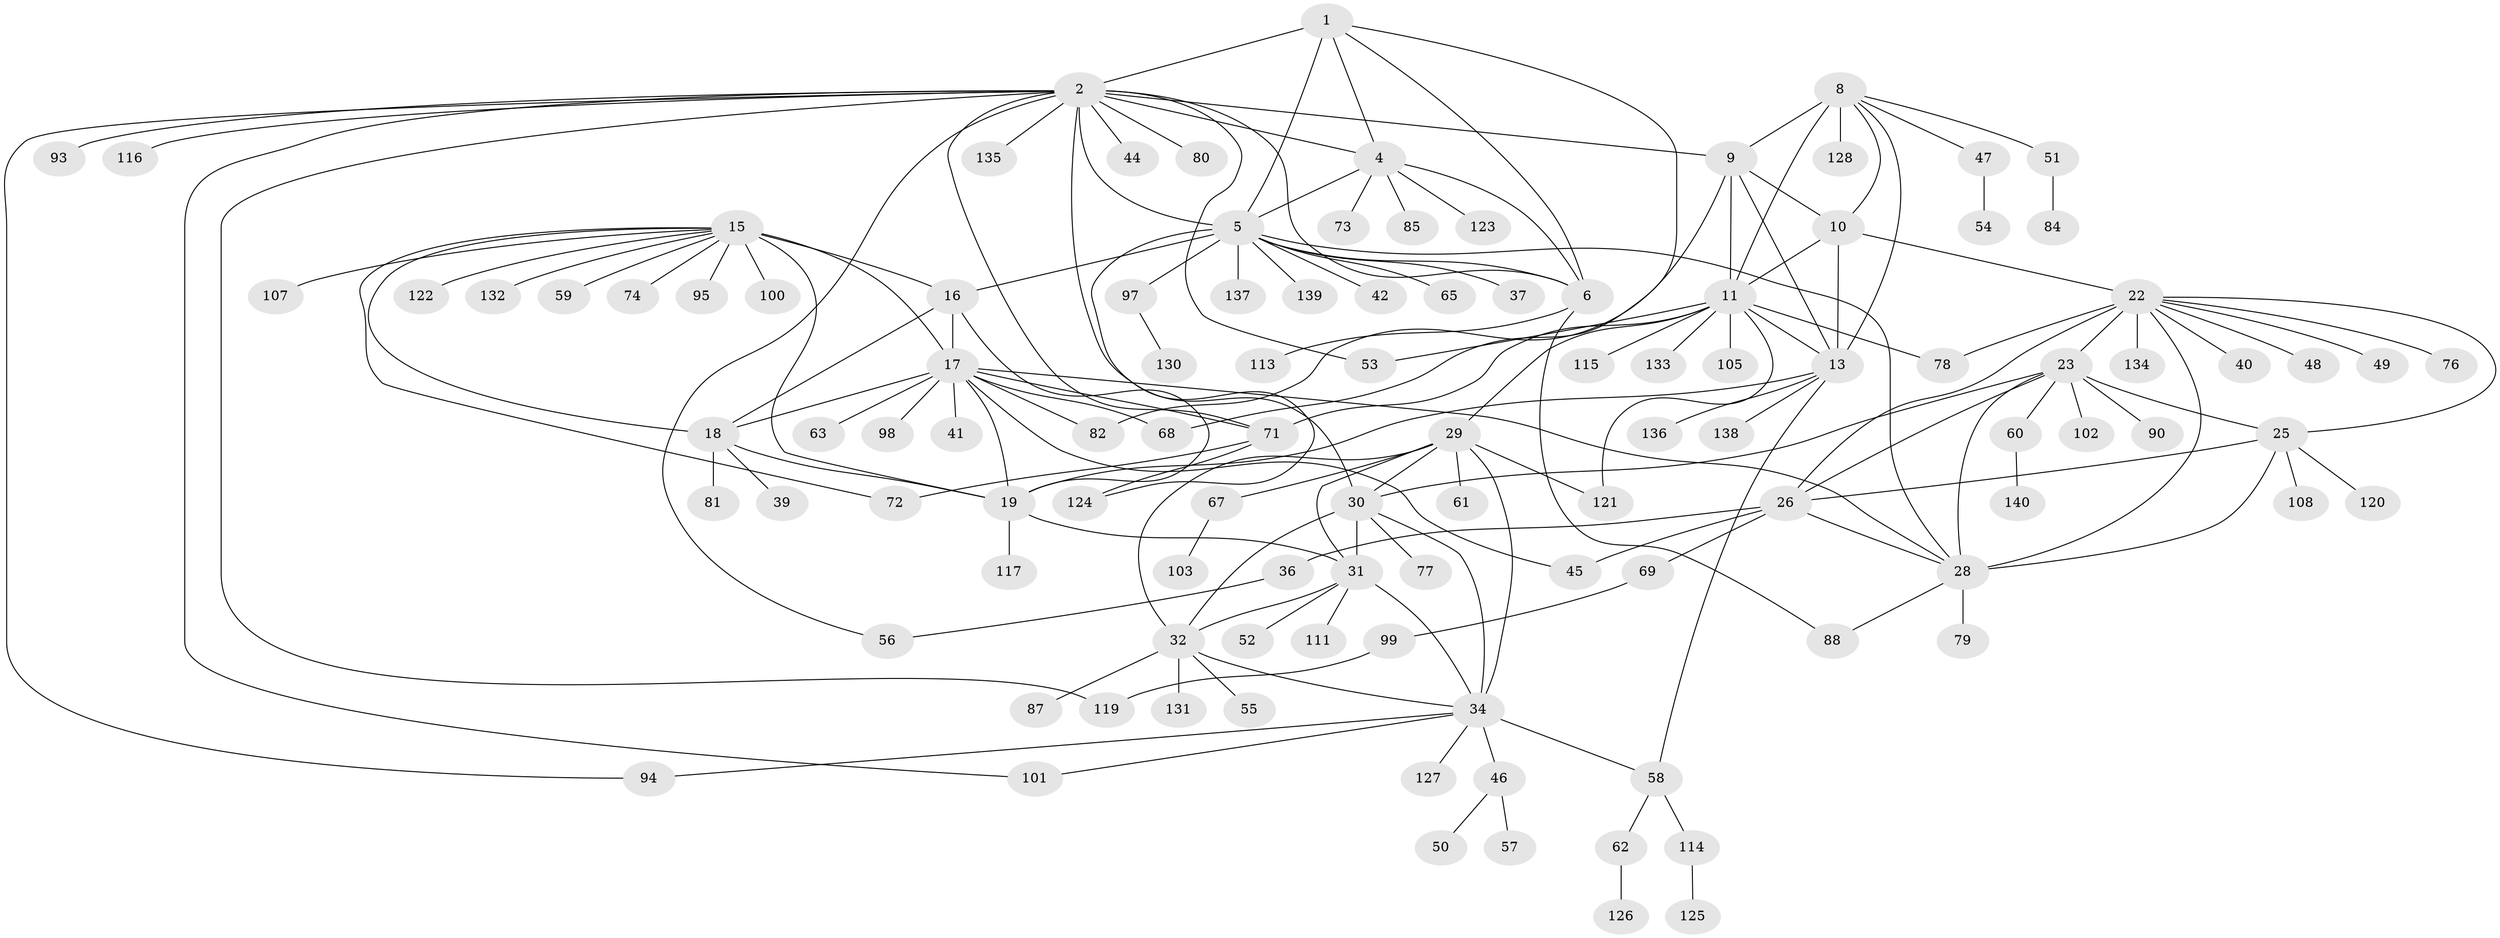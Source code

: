 // original degree distribution, {8: 0.03571428571428571, 13: 0.014285714285714285, 12: 0.02142857142857143, 10: 0.05714285714285714, 9: 0.06428571428571428, 7: 0.02857142857142857, 6: 0.014285714285714285, 11: 0.014285714285714285, 2: 0.18571428571428572, 1: 0.5142857142857142, 3: 0.03571428571428571, 4: 0.014285714285714285}
// Generated by graph-tools (version 1.1) at 2025/11/02/27/25 16:11:29]
// undirected, 111 vertices, 162 edges
graph export_dot {
graph [start="1"]
  node [color=gray90,style=filled];
  1 [super="+38"];
  2 [super="+3"];
  4 [super="+118"];
  5 [super="+7"];
  6 [super="+89"];
  8 [super="+12"];
  9;
  10;
  11 [super="+14"];
  13 [super="+106"];
  15 [super="+20"];
  16 [super="+43"];
  17 [super="+21"];
  18 [super="+129"];
  19 [super="+83"];
  22 [super="+27"];
  23 [super="+24"];
  25 [super="+109"];
  26 [super="+64"];
  28 [super="+104"];
  29;
  30 [super="+33"];
  31 [super="+96"];
  32 [super="+70"];
  34 [super="+35"];
  36;
  37;
  39;
  40;
  41;
  42;
  44;
  45;
  46;
  47;
  48;
  49;
  50;
  51;
  52;
  53;
  54;
  55;
  56 [super="+66"];
  57;
  58;
  59;
  60;
  61;
  62 [super="+110"];
  63;
  65;
  67 [super="+92"];
  68;
  69;
  71 [super="+75"];
  72;
  73;
  74 [super="+91"];
  76;
  77;
  78;
  79;
  80;
  81 [super="+86"];
  82;
  84;
  85;
  87;
  88;
  90;
  93;
  94;
  95;
  97 [super="+112"];
  98;
  99;
  100;
  101;
  102;
  103;
  105;
  107;
  108;
  111;
  113;
  114;
  115;
  116;
  117;
  119;
  120;
  121;
  122;
  123;
  124;
  125;
  126;
  127;
  128;
  130;
  131;
  132;
  133;
  134;
  135;
  136;
  137;
  138;
  139;
  140;
  1 -- 2 [weight=2];
  1 -- 4;
  1 -- 5 [weight=2];
  1 -- 6;
  1 -- 68;
  2 -- 4 [weight=2];
  2 -- 5 [weight=4];
  2 -- 6 [weight=2];
  2 -- 53;
  2 -- 71;
  2 -- 80;
  2 -- 101;
  2 -- 116;
  2 -- 119;
  2 -- 135;
  2 -- 9;
  2 -- 44;
  2 -- 56;
  2 -- 93;
  2 -- 94;
  2 -- 30;
  4 -- 5 [weight=2];
  4 -- 6;
  4 -- 73;
  4 -- 85;
  4 -- 123;
  5 -- 6 [weight=2];
  5 -- 16;
  5 -- 37;
  5 -- 42;
  5 -- 65;
  5 -- 97;
  5 -- 137;
  5 -- 139;
  5 -- 124;
  5 -- 28;
  6 -- 88;
  6 -- 113;
  8 -- 9 [weight=2];
  8 -- 10 [weight=2];
  8 -- 11 [weight=4];
  8 -- 13 [weight=2];
  8 -- 47;
  8 -- 51;
  8 -- 128;
  9 -- 10;
  9 -- 11 [weight=2];
  9 -- 13;
  9 -- 82;
  10 -- 11 [weight=2];
  10 -- 13;
  10 -- 22;
  11 -- 13 [weight=2];
  11 -- 29;
  11 -- 53;
  11 -- 71;
  11 -- 78;
  11 -- 105;
  11 -- 115;
  11 -- 121;
  11 -- 133;
  13 -- 19;
  13 -- 136;
  13 -- 58;
  13 -- 138;
  15 -- 16 [weight=2];
  15 -- 17 [weight=4];
  15 -- 18 [weight=2];
  15 -- 19 [weight=2];
  15 -- 59;
  15 -- 72;
  15 -- 95;
  15 -- 122;
  15 -- 132;
  15 -- 100;
  15 -- 74;
  15 -- 107;
  16 -- 17 [weight=2];
  16 -- 18;
  16 -- 19;
  17 -- 18 [weight=2];
  17 -- 19 [weight=2];
  17 -- 28;
  17 -- 45;
  17 -- 63;
  17 -- 68;
  17 -- 82;
  17 -- 71;
  17 -- 98;
  17 -- 41;
  18 -- 19;
  18 -- 39;
  18 -- 81;
  19 -- 31;
  19 -- 117;
  22 -- 23 [weight=4];
  22 -- 25 [weight=2];
  22 -- 26 [weight=2];
  22 -- 28 [weight=2];
  22 -- 40;
  22 -- 134;
  22 -- 76;
  22 -- 78;
  22 -- 48;
  22 -- 49;
  23 -- 25 [weight=2];
  23 -- 26 [weight=2];
  23 -- 28 [weight=2];
  23 -- 102;
  23 -- 90;
  23 -- 60;
  23 -- 30;
  25 -- 26;
  25 -- 28;
  25 -- 108;
  25 -- 120;
  26 -- 28;
  26 -- 36;
  26 -- 45;
  26 -- 69;
  28 -- 79;
  28 -- 88;
  29 -- 30 [weight=2];
  29 -- 31;
  29 -- 32;
  29 -- 34 [weight=2];
  29 -- 61;
  29 -- 67;
  29 -- 121;
  30 -- 31 [weight=2];
  30 -- 32 [weight=2];
  30 -- 34 [weight=4];
  30 -- 77;
  31 -- 32;
  31 -- 34 [weight=2];
  31 -- 52;
  31 -- 111;
  32 -- 34 [weight=2];
  32 -- 55;
  32 -- 87;
  32 -- 131;
  34 -- 46;
  34 -- 101;
  34 -- 94;
  34 -- 58;
  34 -- 127;
  36 -- 56;
  46 -- 50;
  46 -- 57;
  47 -- 54;
  51 -- 84;
  58 -- 62;
  58 -- 114;
  60 -- 140;
  62 -- 126;
  67 -- 103;
  69 -- 99;
  71 -- 72;
  71 -- 124;
  97 -- 130;
  99 -- 119;
  114 -- 125;
}
